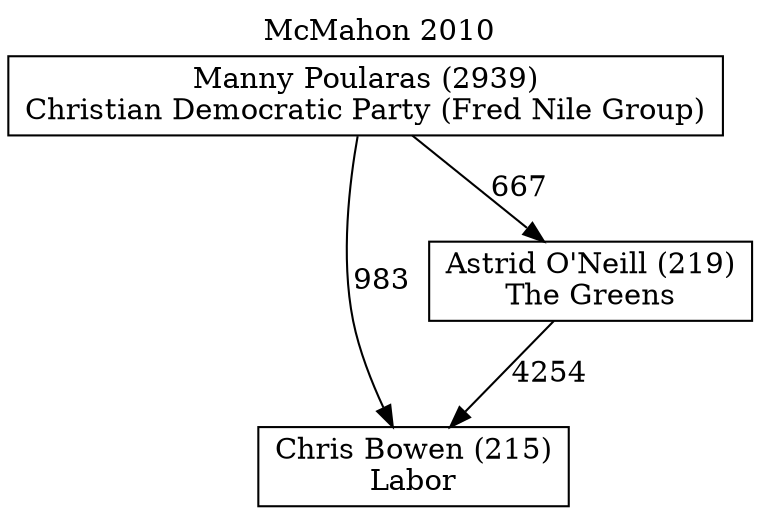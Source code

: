 // House preference flow
digraph "Chris Bowen (215)_McMahon_2010" {
	graph [label="McMahon 2010" labelloc=t mclimit=10]
	node [shape=box]
	"Chris Bowen (215)" [label="Chris Bowen (215)
Labor"]
	"Astrid O'Neill (219)" [label="Astrid O'Neill (219)
The Greens"]
	"Manny Poularas (2939)" [label="Manny Poularas (2939)
Christian Democratic Party (Fred Nile Group)"]
	"Astrid O'Neill (219)" -> "Chris Bowen (215)" [label=4254]
	"Manny Poularas (2939)" -> "Astrid O'Neill (219)" [label=667]
	"Manny Poularas (2939)" -> "Chris Bowen (215)" [label=983]
}
